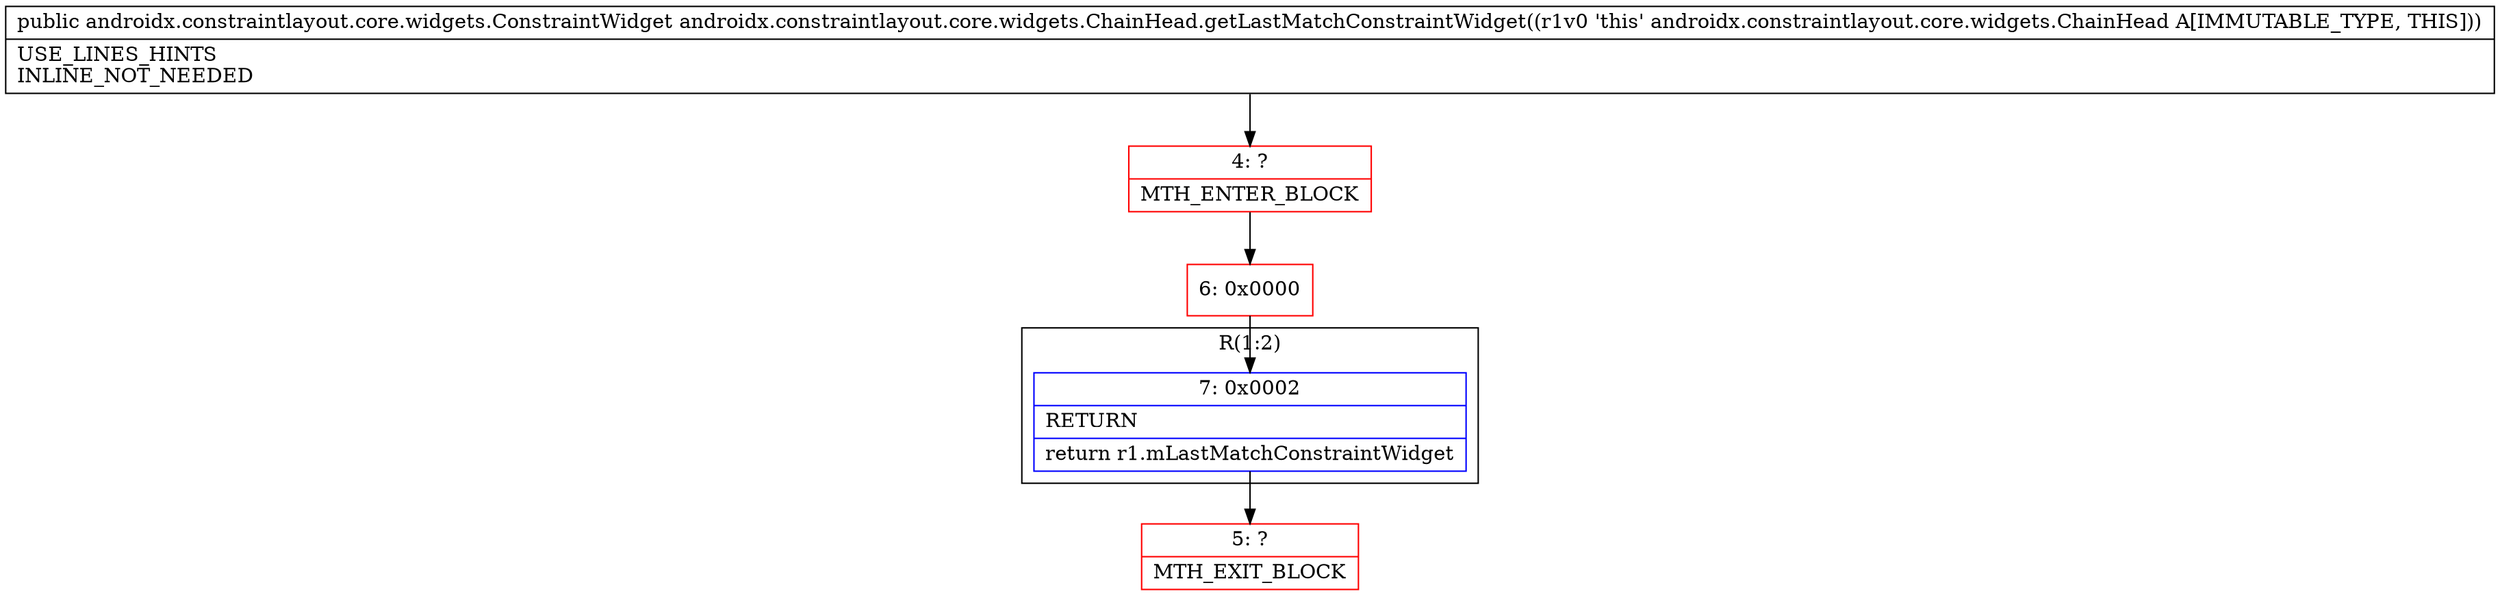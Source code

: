 digraph "CFG forandroidx.constraintlayout.core.widgets.ChainHead.getLastMatchConstraintWidget()Landroidx\/constraintlayout\/core\/widgets\/ConstraintWidget;" {
subgraph cluster_Region_116685600 {
label = "R(1:2)";
node [shape=record,color=blue];
Node_7 [shape=record,label="{7\:\ 0x0002|RETURN\l|return r1.mLastMatchConstraintWidget\l}"];
}
Node_4 [shape=record,color=red,label="{4\:\ ?|MTH_ENTER_BLOCK\l}"];
Node_6 [shape=record,color=red,label="{6\:\ 0x0000}"];
Node_5 [shape=record,color=red,label="{5\:\ ?|MTH_EXIT_BLOCK\l}"];
MethodNode[shape=record,label="{public androidx.constraintlayout.core.widgets.ConstraintWidget androidx.constraintlayout.core.widgets.ChainHead.getLastMatchConstraintWidget((r1v0 'this' androidx.constraintlayout.core.widgets.ChainHead A[IMMUTABLE_TYPE, THIS]))  | USE_LINES_HINTS\lINLINE_NOT_NEEDED\l}"];
MethodNode -> Node_4;Node_7 -> Node_5;
Node_4 -> Node_6;
Node_6 -> Node_7;
}

